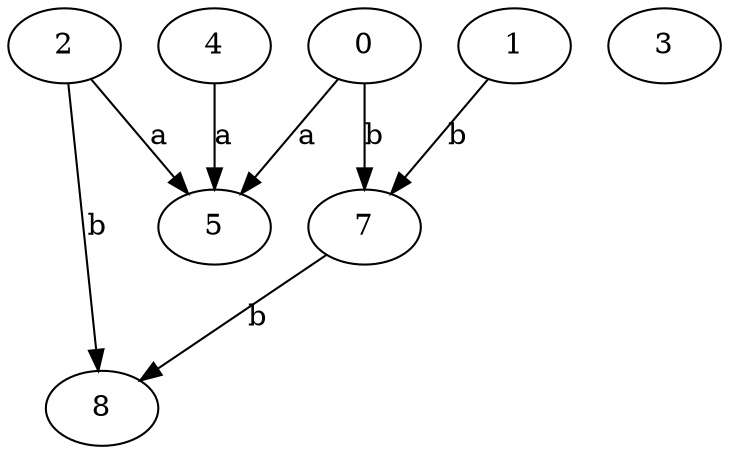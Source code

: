strict digraph  {
4;
5;
0;
7;
1;
8;
2;
3;
4 -> 5  [label=a];
0 -> 5  [label=a];
0 -> 7  [label=b];
7 -> 8  [label=b];
1 -> 7  [label=b];
2 -> 5  [label=a];
2 -> 8  [label=b];
}
